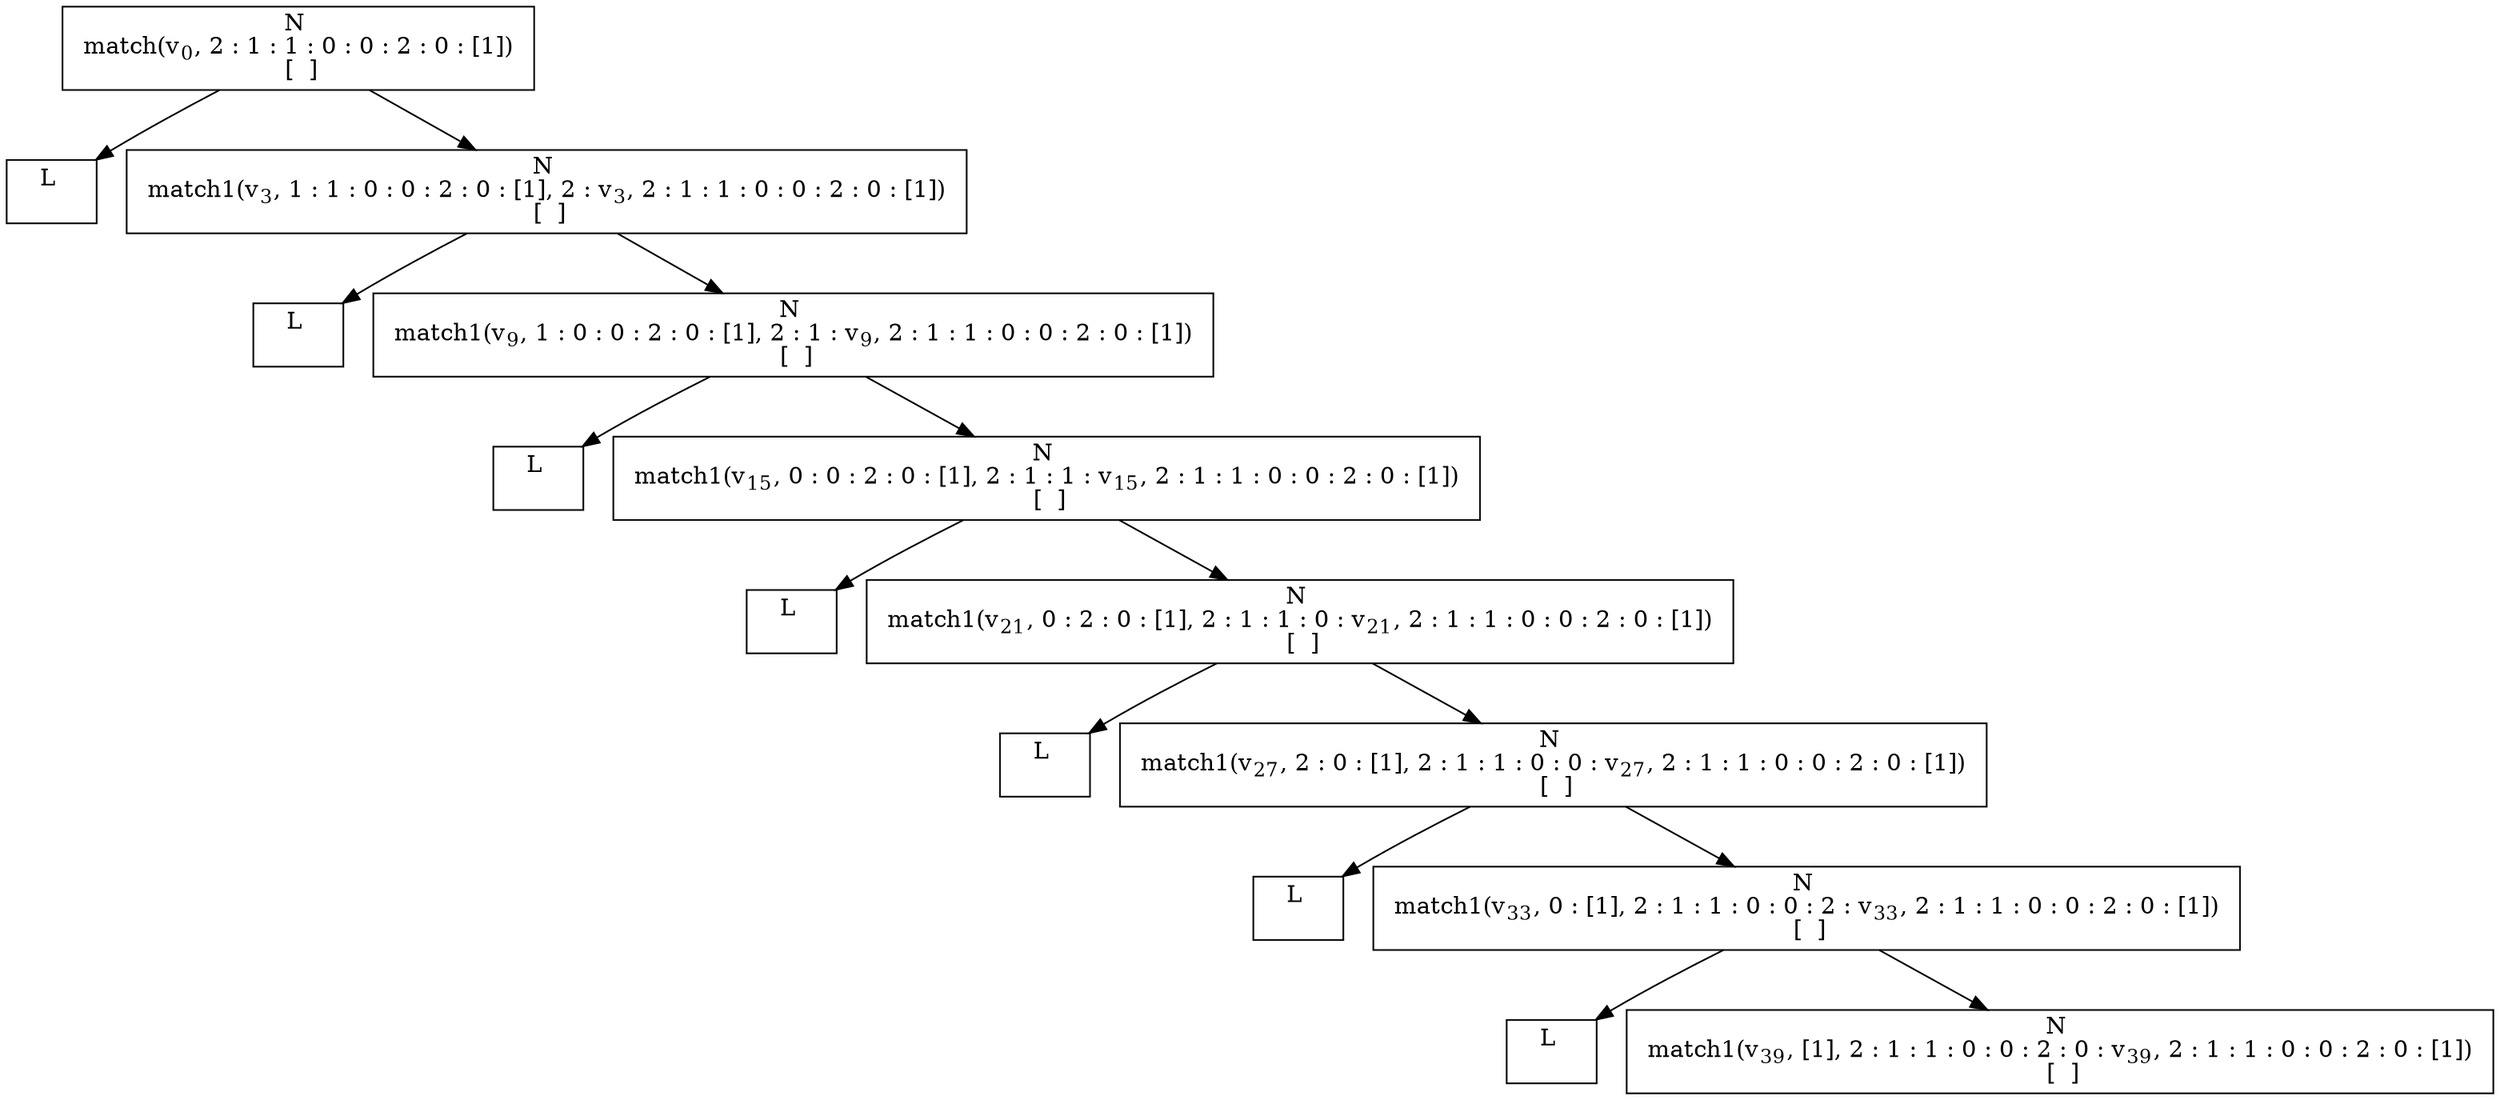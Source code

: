 digraph {
    graph [rankdir=TB
          ,bgcolor=transparent];
    node [shape=box
         ,fillcolor=white
         ,style=filled];
    0 [label=<N <BR/> match(v<SUB>0</SUB>, 2 : 1 : 1 : 0 : 0 : 2 : 0 : [1]) <BR/>  [  ] >];
    1 [label=<L <BR/> >];
    2 [label=<N <BR/> match1(v<SUB>3</SUB>, 1 : 1 : 0 : 0 : 2 : 0 : [1], 2 : v<SUB>3</SUB>, 2 : 1 : 1 : 0 : 0 : 2 : 0 : [1]) <BR/>  [  ] >];
    3 [label=<L <BR/> >];
    4 [label=<N <BR/> match1(v<SUB>9</SUB>, 1 : 0 : 0 : 2 : 0 : [1], 2 : 1 : v<SUB>9</SUB>, 2 : 1 : 1 : 0 : 0 : 2 : 0 : [1]) <BR/>  [  ] >];
    5 [label=<L <BR/> >];
    6 [label=<N <BR/> match1(v<SUB>15</SUB>, 0 : 0 : 2 : 0 : [1], 2 : 1 : 1 : v<SUB>15</SUB>, 2 : 1 : 1 : 0 : 0 : 2 : 0 : [1]) <BR/>  [  ] >];
    7 [label=<L <BR/> >];
    8 [label=<N <BR/> match1(v<SUB>21</SUB>, 0 : 2 : 0 : [1], 2 : 1 : 1 : 0 : v<SUB>21</SUB>, 2 : 1 : 1 : 0 : 0 : 2 : 0 : [1]) <BR/>  [  ] >];
    9 [label=<L <BR/> >];
    10 [label=<N <BR/> match1(v<SUB>27</SUB>, 2 : 0 : [1], 2 : 1 : 1 : 0 : 0 : v<SUB>27</SUB>, 2 : 1 : 1 : 0 : 0 : 2 : 0 : [1]) <BR/>  [  ] >];
    11 [label=<L <BR/> >];
    12 [label=<N <BR/> match1(v<SUB>33</SUB>, 0 : [1], 2 : 1 : 1 : 0 : 0 : 2 : v<SUB>33</SUB>, 2 : 1 : 1 : 0 : 0 : 2 : 0 : [1]) <BR/>  [  ] >];
    13 [label=<L <BR/> >];
    14 [label=<N <BR/> match1(v<SUB>39</SUB>, [1], 2 : 1 : 1 : 0 : 0 : 2 : 0 : v<SUB>39</SUB>, 2 : 1 : 1 : 0 : 0 : 2 : 0 : [1]) <BR/>  [  ] >];
    0 -> 1 [label=""];
    0 -> 2 [label=""];
    2 -> 3 [label=""];
    2 -> 4 [label=""];
    4 -> 5 [label=""];
    4 -> 6 [label=""];
    6 -> 7 [label=""];
    6 -> 8 [label=""];
    8 -> 9 [label=""];
    8 -> 10 [label=""];
    10 -> 11 [label=""];
    10 -> 12 [label=""];
    12 -> 13 [label=""];
    12 -> 14 [label=""];
}